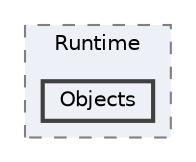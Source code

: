 digraph "Tools/PathCreator/Core/Runtime/Objects"
{
 // LATEX_PDF_SIZE
  bgcolor="transparent";
  edge [fontname=Helvetica,fontsize=10,labelfontname=Helvetica,labelfontsize=10];
  node [fontname=Helvetica,fontsize=10,shape=box,height=0.2,width=0.4];
  compound=true
  subgraph clusterdir_4c47242f6f669c7fb880c212d6aace33 {
    graph [ bgcolor="#edf0f7", pencolor="grey50", label="Runtime", fontname=Helvetica,fontsize=10 style="filled,dashed", URL="dir_4c47242f6f669c7fb880c212d6aace33.html",tooltip=""]
  dir_858018ec9373af0181e2d59b26df9e67 [label="Objects", fillcolor="#edf0f7", color="grey25", style="filled,bold", URL="dir_858018ec9373af0181e2d59b26df9e67.html",tooltip=""];
  }
}
